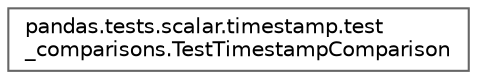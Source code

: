 digraph "Graphical Class Hierarchy"
{
 // LATEX_PDF_SIZE
  bgcolor="transparent";
  edge [fontname=Helvetica,fontsize=10,labelfontname=Helvetica,labelfontsize=10];
  node [fontname=Helvetica,fontsize=10,shape=box,height=0.2,width=0.4];
  rankdir="LR";
  Node0 [id="Node000000",label="pandas.tests.scalar.timestamp.test\l_comparisons.TestTimestampComparison",height=0.2,width=0.4,color="grey40", fillcolor="white", style="filled",URL="$d5/dff/classpandas_1_1tests_1_1scalar_1_1timestamp_1_1test__comparisons_1_1TestTimestampComparison.html",tooltip=" "];
}
